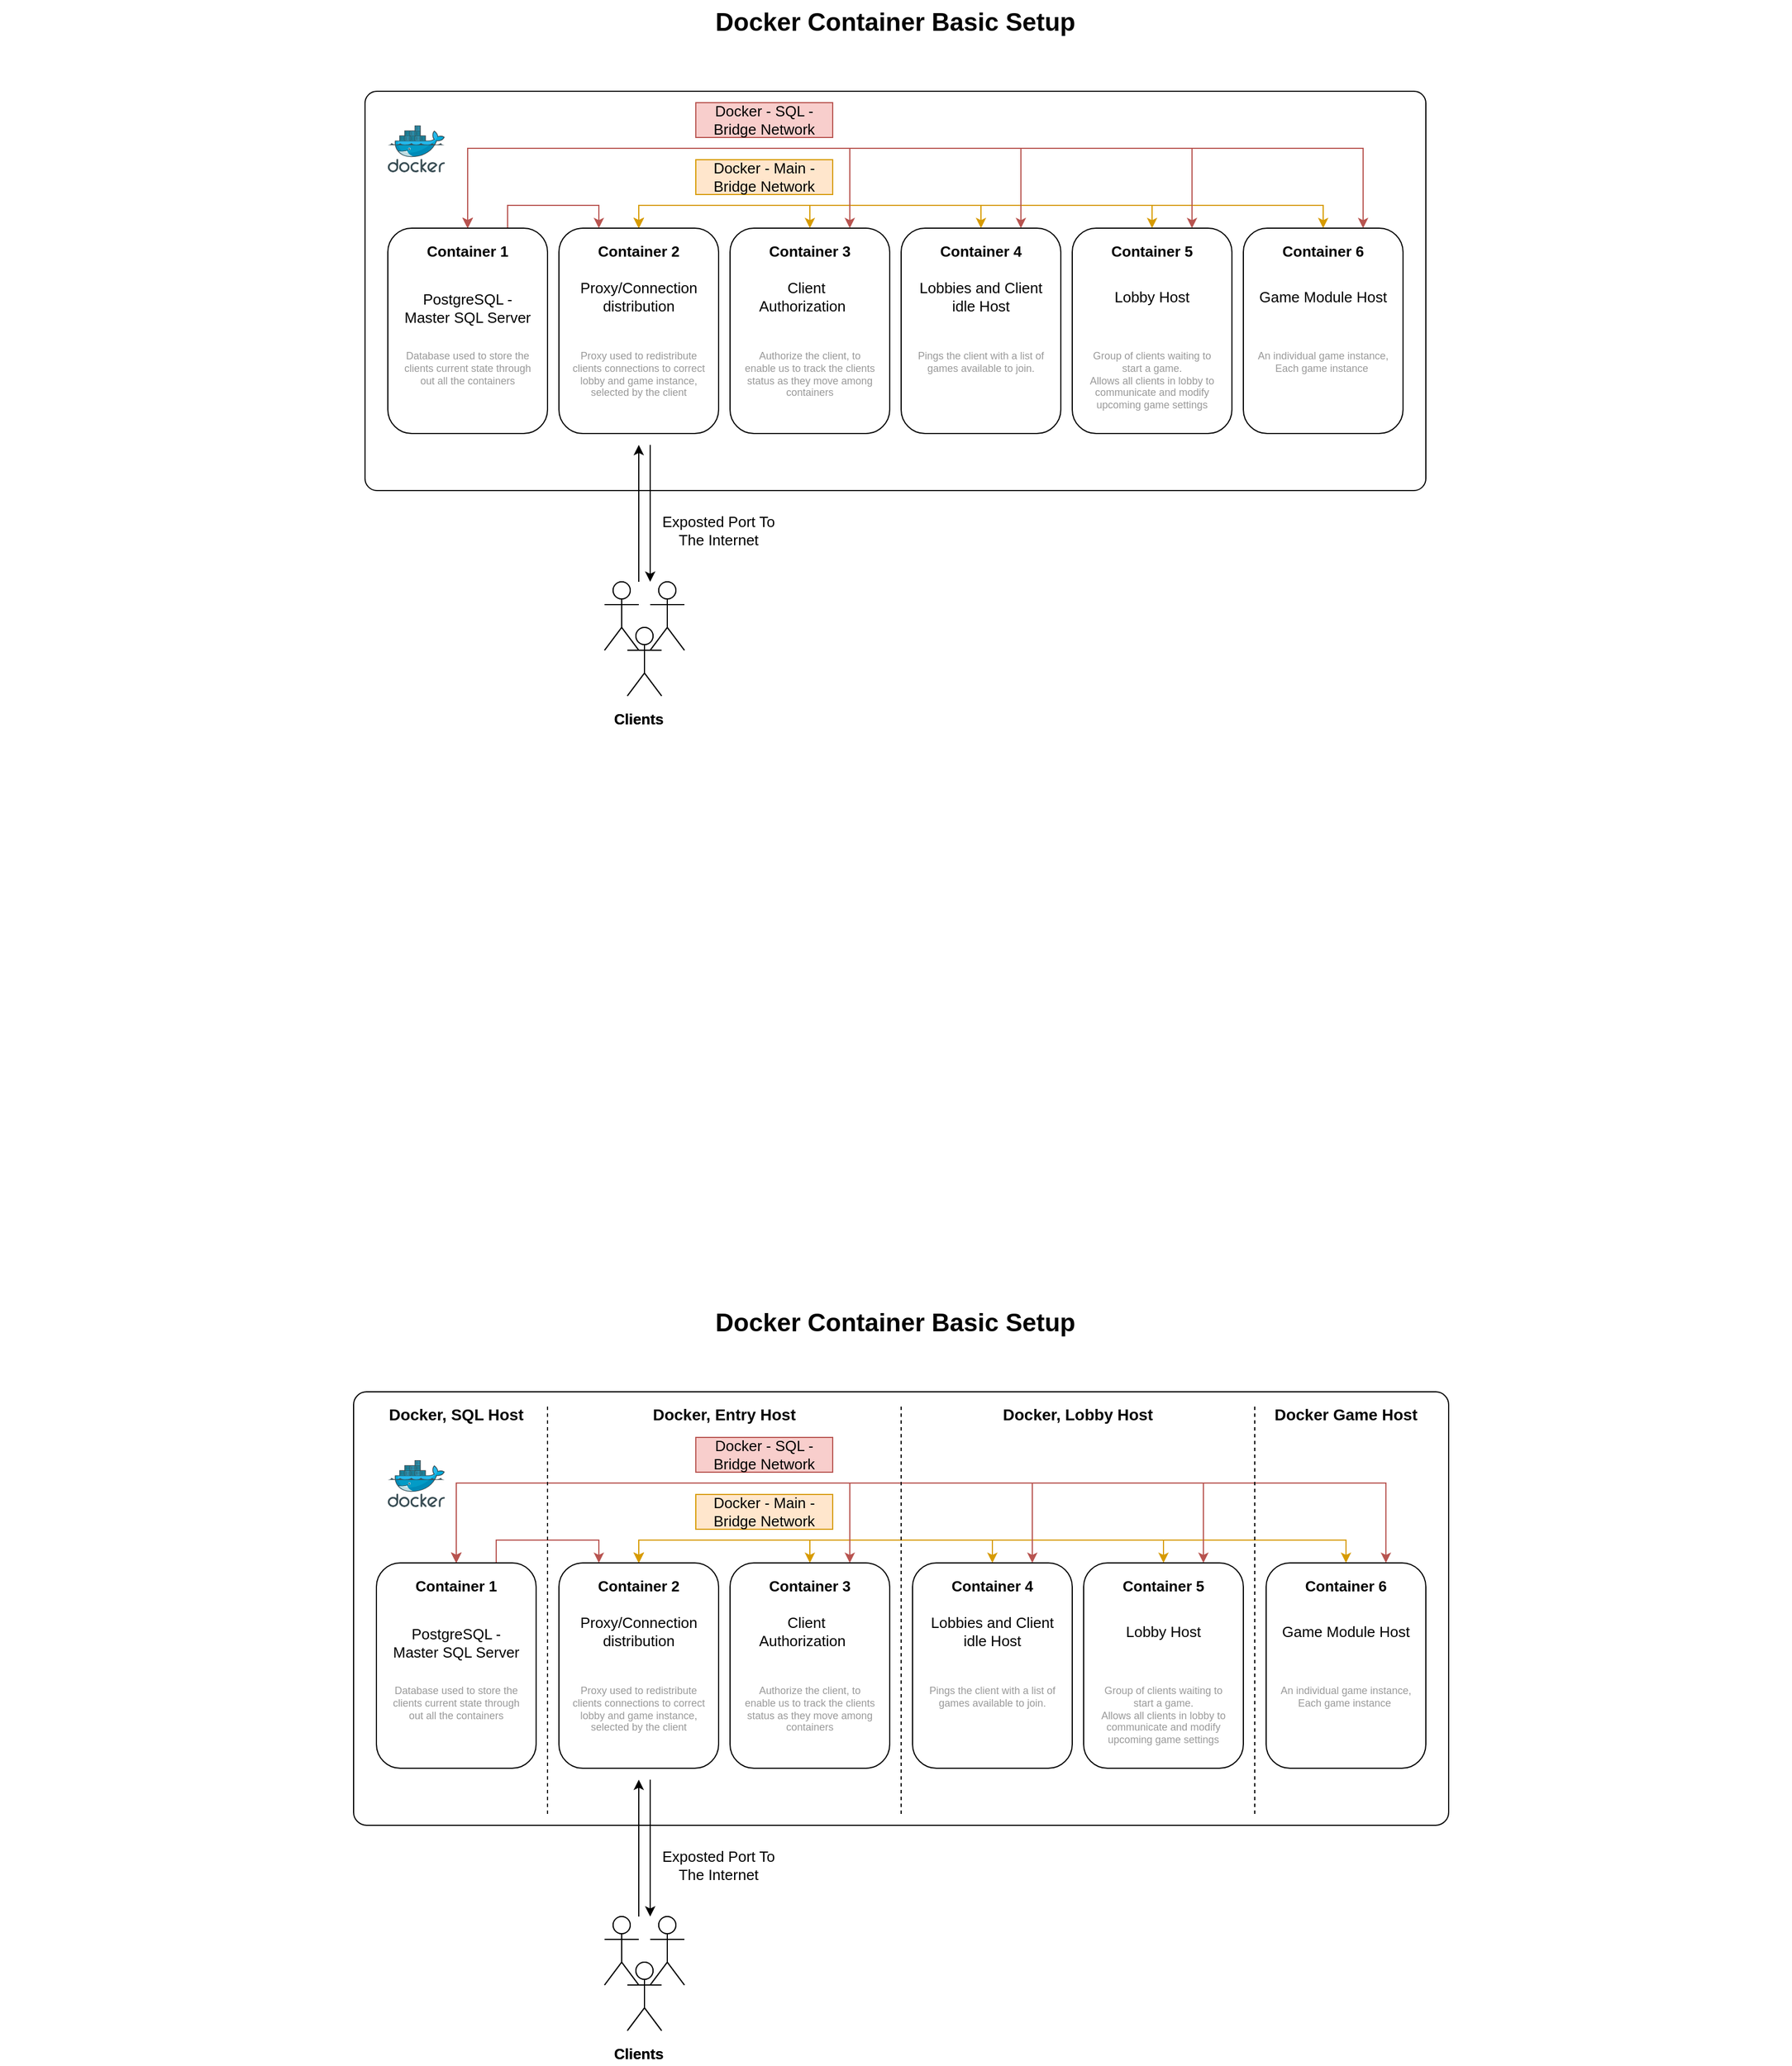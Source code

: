 <mxfile version="12.9.4" type="github">
  <diagram id="G6aAyCiUhe-DF7zZhqXM" name="Page-1">
    <mxGraphModel dx="1673" dy="896" grid="1" gridSize="10" guides="1" tooltips="1" connect="1" arrows="1" fold="1" page="1" pageScale="1" pageWidth="1654" pageHeight="1169" math="0" shadow="0">
      <root>
        <mxCell id="0" />
        <mxCell id="1" parent="0" />
        <mxCell id="WDJNQAaPPTsATFnZAzZO-1" value="" style="aspect=fixed;html=1;points=[];align=center;image;fontSize=12;image=img/lib/mscae/Docker.svg;" parent="1" vertex="1">
          <mxGeometry x="400" y="269.5" width="50" height="41" as="geometry" />
        </mxCell>
        <mxCell id="WDJNQAaPPTsATFnZAzZO-6" value="" style="group" parent="1" vertex="1" connectable="0">
          <mxGeometry x="380" y="340" width="140" height="180" as="geometry" />
        </mxCell>
        <mxCell id="WDJNQAaPPTsATFnZAzZO-3" value="" style="rounded=1;whiteSpace=wrap;html=1;" parent="WDJNQAaPPTsATFnZAzZO-6" vertex="1">
          <mxGeometry width="140" height="180" as="geometry" />
        </mxCell>
        <mxCell id="WDJNQAaPPTsATFnZAzZO-4" value="Container 1" style="text;html=1;strokeColor=none;fillColor=none;align=center;verticalAlign=middle;whiteSpace=wrap;rounded=0;fontStyle=1;fontSize=13;" parent="WDJNQAaPPTsATFnZAzZO-6" vertex="1">
          <mxGeometry x="30" y="10" width="80" height="20" as="geometry" />
        </mxCell>
        <mxCell id="WDJNQAaPPTsATFnZAzZO-5" value="PostgreSQL -&lt;br&gt;Master SQL Server" style="text;html=1;strokeColor=none;fillColor=none;align=center;verticalAlign=middle;whiteSpace=wrap;rounded=0;fontSize=13;" parent="WDJNQAaPPTsATFnZAzZO-6" vertex="1">
          <mxGeometry x="10" y="60" width="120" height="100" as="geometry" />
        </mxCell>
        <mxCell id="WDJNQAaPPTsATFnZAzZO-7" value="" style="group" parent="1" vertex="1" connectable="0">
          <mxGeometry x="680" y="340" width="140" height="180" as="geometry" />
        </mxCell>
        <mxCell id="WDJNQAaPPTsATFnZAzZO-8" value="" style="rounded=1;whiteSpace=wrap;html=1;" parent="WDJNQAaPPTsATFnZAzZO-7" vertex="1">
          <mxGeometry width="140" height="180" as="geometry" />
        </mxCell>
        <mxCell id="WDJNQAaPPTsATFnZAzZO-9" value="Container 3" style="text;html=1;strokeColor=none;fillColor=none;align=center;verticalAlign=middle;whiteSpace=wrap;rounded=0;fontStyle=1;fontSize=13;" parent="WDJNQAaPPTsATFnZAzZO-7" vertex="1">
          <mxGeometry x="30" y="10" width="80" height="20" as="geometry" />
        </mxCell>
        <mxCell id="WDJNQAaPPTsATFnZAzZO-10" value="Client Authorization&amp;nbsp;&amp;nbsp;" style="text;html=1;strokeColor=none;fillColor=none;align=center;verticalAlign=middle;whiteSpace=wrap;rounded=0;fontSize=13;" parent="WDJNQAaPPTsATFnZAzZO-7" vertex="1">
          <mxGeometry x="10" y="60" width="120" height="100" as="geometry" />
        </mxCell>
        <mxCell id="WDJNQAaPPTsATFnZAzZO-11" value="" style="group" parent="1" vertex="1" connectable="0">
          <mxGeometry x="530" y="340" width="140" height="180" as="geometry" />
        </mxCell>
        <mxCell id="WDJNQAaPPTsATFnZAzZO-12" value="" style="rounded=1;whiteSpace=wrap;html=1;" parent="WDJNQAaPPTsATFnZAzZO-11" vertex="1">
          <mxGeometry width="140" height="180" as="geometry" />
        </mxCell>
        <mxCell id="WDJNQAaPPTsATFnZAzZO-13" value="Container 2" style="text;html=1;strokeColor=none;fillColor=none;align=center;verticalAlign=middle;whiteSpace=wrap;rounded=0;fontStyle=1;fontSize=13;" parent="WDJNQAaPPTsATFnZAzZO-11" vertex="1">
          <mxGeometry x="30" y="10" width="80" height="20" as="geometry" />
        </mxCell>
        <mxCell id="WDJNQAaPPTsATFnZAzZO-14" value="Proxy/Connection distribution Server" style="text;html=1;strokeColor=none;fillColor=none;align=center;verticalAlign=middle;whiteSpace=wrap;rounded=0;fontSize=13;" parent="WDJNQAaPPTsATFnZAzZO-11" vertex="1">
          <mxGeometry x="10" y="60" width="120" height="100" as="geometry" />
        </mxCell>
        <mxCell id="WDJNQAaPPTsATFnZAzZO-15" value="" style="group" parent="1" vertex="1" connectable="0">
          <mxGeometry x="840" y="340" width="140" height="180" as="geometry" />
        </mxCell>
        <mxCell id="WDJNQAaPPTsATFnZAzZO-16" value="" style="rounded=1;whiteSpace=wrap;html=1;" parent="WDJNQAaPPTsATFnZAzZO-15" vertex="1">
          <mxGeometry width="140" height="180" as="geometry" />
        </mxCell>
        <mxCell id="WDJNQAaPPTsATFnZAzZO-17" value="Container 4" style="text;html=1;strokeColor=none;fillColor=none;align=center;verticalAlign=middle;whiteSpace=wrap;rounded=0;fontStyle=1;fontSize=13;" parent="WDJNQAaPPTsATFnZAzZO-15" vertex="1">
          <mxGeometry x="30" y="10" width="80" height="20" as="geometry" />
        </mxCell>
        <mxCell id="WDJNQAaPPTsATFnZAzZO-18" value="Lobbies and Client idle host" style="text;html=1;strokeColor=none;fillColor=none;align=center;verticalAlign=middle;whiteSpace=wrap;rounded=0;fontSize=13;" parent="WDJNQAaPPTsATFnZAzZO-15" vertex="1">
          <mxGeometry x="10" y="60" width="120" height="100" as="geometry" />
        </mxCell>
        <mxCell id="WDJNQAaPPTsATFnZAzZO-19" value="" style="group" parent="1" vertex="1" connectable="0">
          <mxGeometry x="990" y="340" width="140" height="180" as="geometry" />
        </mxCell>
        <mxCell id="WDJNQAaPPTsATFnZAzZO-20" value="" style="rounded=1;whiteSpace=wrap;html=1;" parent="WDJNQAaPPTsATFnZAzZO-19" vertex="1">
          <mxGeometry width="140" height="180" as="geometry" />
        </mxCell>
        <mxCell id="WDJNQAaPPTsATFnZAzZO-21" value="Container 5" style="text;html=1;strokeColor=none;fillColor=none;align=center;verticalAlign=middle;whiteSpace=wrap;rounded=0;fontStyle=1;fontSize=13;" parent="WDJNQAaPPTsATFnZAzZO-19" vertex="1">
          <mxGeometry x="30" y="10" width="80" height="20" as="geometry" />
        </mxCell>
        <mxCell id="WDJNQAaPPTsATFnZAzZO-22" value="Lobby Server" style="text;html=1;strokeColor=none;fillColor=none;align=center;verticalAlign=middle;whiteSpace=wrap;rounded=0;fontSize=13;" parent="WDJNQAaPPTsATFnZAzZO-19" vertex="1">
          <mxGeometry x="10" y="60" width="120" height="100" as="geometry" />
        </mxCell>
        <mxCell id="WDJNQAaPPTsATFnZAzZO-23" value="" style="group" parent="1" vertex="1" connectable="0">
          <mxGeometry x="1140" y="340" width="140" height="180" as="geometry" />
        </mxCell>
        <mxCell id="WDJNQAaPPTsATFnZAzZO-24" value="" style="rounded=1;whiteSpace=wrap;html=1;" parent="WDJNQAaPPTsATFnZAzZO-23" vertex="1">
          <mxGeometry width="140" height="180" as="geometry" />
        </mxCell>
        <mxCell id="WDJNQAaPPTsATFnZAzZO-25" value="Container 5" style="text;html=1;strokeColor=none;fillColor=none;align=center;verticalAlign=middle;whiteSpace=wrap;rounded=0;fontStyle=1;fontSize=13;" parent="WDJNQAaPPTsATFnZAzZO-23" vertex="1">
          <mxGeometry x="30" y="10" width="80" height="20" as="geometry" />
        </mxCell>
        <mxCell id="WDJNQAaPPTsATFnZAzZO-26" value="Game Module Server" style="text;html=1;strokeColor=none;fillColor=none;align=center;verticalAlign=middle;whiteSpace=wrap;rounded=0;fontSize=13;" parent="WDJNQAaPPTsATFnZAzZO-23" vertex="1">
          <mxGeometry x="10" y="60" width="120" height="100" as="geometry" />
        </mxCell>
        <mxCell id="WDJNQAaPPTsATFnZAzZO-27" value="" style="shape=umlActor;verticalLabelPosition=bottom;labelBackgroundColor=#ffffff;verticalAlign=top;html=1;outlineConnect=0;fontSize=13;" parent="1" vertex="1">
          <mxGeometry x="570" y="650" width="30" height="60" as="geometry" />
        </mxCell>
        <mxCell id="WDJNQAaPPTsATFnZAzZO-28" value="" style="shape=umlActor;verticalLabelPosition=bottom;labelBackgroundColor=#ffffff;verticalAlign=top;html=1;outlineConnect=0;fontSize=13;" parent="1" vertex="1">
          <mxGeometry x="610" y="650" width="30" height="60" as="geometry" />
        </mxCell>
        <mxCell id="WDJNQAaPPTsATFnZAzZO-29" value="" style="shape=umlActor;verticalLabelPosition=bottom;labelBackgroundColor=#ffffff;verticalAlign=top;html=1;outlineConnect=0;fontSize=13;" parent="1" vertex="1">
          <mxGeometry x="590" y="690" width="30" height="60" as="geometry" />
        </mxCell>
        <mxCell id="WDJNQAaPPTsATFnZAzZO-30" value="&lt;b&gt;Clients&lt;/b&gt;" style="text;html=1;strokeColor=none;fillColor=none;align=center;verticalAlign=middle;whiteSpace=wrap;rounded=0;fontSize=13;" parent="1" vertex="1">
          <mxGeometry x="560" y="760" width="80" height="20" as="geometry" />
        </mxCell>
        <mxCell id="WDJNQAaPPTsATFnZAzZO-33" value="" style="rounded=1;whiteSpace=wrap;html=1;arcSize=3;" parent="1" vertex="1">
          <mxGeometry x="360" y="220" width="930" height="350" as="geometry" />
        </mxCell>
        <mxCell id="WDJNQAaPPTsATFnZAzZO-70" value="" style="group" parent="1" vertex="1" connectable="0">
          <mxGeometry x="600" y="530" width="10" height="120" as="geometry" />
        </mxCell>
        <mxCell id="WDJNQAaPPTsATFnZAzZO-67" value="" style="endArrow=classic;html=1;fontSize=13;endFill=1;" parent="WDJNQAaPPTsATFnZAzZO-70" edge="1">
          <mxGeometry width="50" height="50" relative="1" as="geometry">
            <mxPoint y="120" as="sourcePoint" />
            <mxPoint as="targetPoint" />
          </mxGeometry>
        </mxCell>
        <mxCell id="WDJNQAaPPTsATFnZAzZO-68" value="" style="endArrow=none;html=1;fontSize=13;startArrow=classic;startFill=1;" parent="WDJNQAaPPTsATFnZAzZO-70" edge="1">
          <mxGeometry width="50" height="50" relative="1" as="geometry">
            <mxPoint x="10" y="120" as="sourcePoint" />
            <mxPoint x="10" as="targetPoint" />
          </mxGeometry>
        </mxCell>
        <mxCell id="WDJNQAaPPTsATFnZAzZO-73" style="edgeStyle=orthogonalEdgeStyle;rounded=0;orthogonalLoop=1;jettySize=auto;html=1;exitX=0.5;exitY=0;exitDx=0;exitDy=0;entryX=0.5;entryY=0;entryDx=0;entryDy=0;startArrow=classic;startFill=1;endArrow=classic;endFill=1;fontSize=13;fillColor=#ffe6cc;strokeColor=#d79b00;" parent="1" source="WDJNQAaPPTsATFnZAzZO-44" target="WDJNQAaPPTsATFnZAzZO-40" edge="1">
          <mxGeometry relative="1" as="geometry" />
        </mxCell>
        <mxCell id="WDJNQAaPPTsATFnZAzZO-75" style="edgeStyle=orthogonalEdgeStyle;rounded=0;orthogonalLoop=1;jettySize=auto;html=1;exitX=0.5;exitY=0;exitDx=0;exitDy=0;entryX=0.5;entryY=0;entryDx=0;entryDy=0;startArrow=classic;startFill=1;endArrow=classic;endFill=1;fontSize=13;fillColor=#ffe6cc;strokeColor=#d79b00;" parent="1" source="WDJNQAaPPTsATFnZAzZO-48" target="WDJNQAaPPTsATFnZAzZO-44" edge="1">
          <mxGeometry relative="1" as="geometry" />
        </mxCell>
        <mxCell id="WDJNQAaPPTsATFnZAzZO-77" style="edgeStyle=orthogonalEdgeStyle;rounded=0;orthogonalLoop=1;jettySize=auto;html=1;exitX=0.5;exitY=0;exitDx=0;exitDy=0;startArrow=classic;startFill=1;endArrow=classic;endFill=1;fontSize=13;entryX=0.5;entryY=0;entryDx=0;entryDy=0;fillColor=#ffe6cc;strokeColor=#d79b00;" parent="1" source="WDJNQAaPPTsATFnZAzZO-52" target="WDJNQAaPPTsATFnZAzZO-44" edge="1">
          <mxGeometry relative="1" as="geometry">
            <mxPoint x="950" y="140" as="targetPoint" />
          </mxGeometry>
        </mxCell>
        <mxCell id="WDJNQAaPPTsATFnZAzZO-78" style="edgeStyle=orthogonalEdgeStyle;rounded=0;orthogonalLoop=1;jettySize=auto;html=1;exitX=0.5;exitY=0;exitDx=0;exitDy=0;startArrow=classic;startFill=1;endArrow=classic;endFill=1;fontSize=13;entryX=0.5;entryY=0;entryDx=0;entryDy=0;fillColor=#ffe6cc;strokeColor=#d79b00;" parent="1" source="WDJNQAaPPTsATFnZAzZO-56" target="WDJNQAaPPTsATFnZAzZO-44" edge="1">
          <mxGeometry relative="1" as="geometry">
            <mxPoint x="870" y="88.621" as="targetPoint" />
          </mxGeometry>
        </mxCell>
        <mxCell id="WDJNQAaPPTsATFnZAzZO-79" value="Docker - Main -&lt;br&gt;Bridge Network" style="text;html=1;strokeColor=#d79b00;fillColor=#ffe6cc;align=center;verticalAlign=middle;whiteSpace=wrap;rounded=0;fontSize=13;" parent="1" vertex="1">
          <mxGeometry x="650" y="280" width="120" height="30.5" as="geometry" />
        </mxCell>
        <mxCell id="WDJNQAaPPTsATFnZAzZO-80" value="Exposted Port To The Internet" style="text;html=1;strokeColor=none;fillColor=none;align=center;verticalAlign=middle;whiteSpace=wrap;rounded=0;fontSize=13;" parent="1" vertex="1">
          <mxGeometry x="610" y="590" width="120" height="30" as="geometry" />
        </mxCell>
        <mxCell id="WDJNQAaPPTsATFnZAzZO-87" style="edgeStyle=orthogonalEdgeStyle;rounded=0;orthogonalLoop=1;jettySize=auto;html=1;exitX=0.75;exitY=0;exitDx=0;exitDy=0;entryX=0.25;entryY=0;entryDx=0;entryDy=0;startArrow=none;startFill=0;endArrow=classic;endFill=1;fontSize=13;fillColor=#f8cecc;strokeColor=#b85450;" parent="1" source="WDJNQAaPPTsATFnZAzZO-36" target="WDJNQAaPPTsATFnZAzZO-44" edge="1">
          <mxGeometry relative="1" as="geometry" />
        </mxCell>
        <mxCell id="WDJNQAaPPTsATFnZAzZO-88" style="edgeStyle=orthogonalEdgeStyle;rounded=0;orthogonalLoop=1;jettySize=auto;html=1;exitX=0.5;exitY=0;exitDx=0;exitDy=0;entryX=0.75;entryY=0;entryDx=0;entryDy=0;startArrow=classic;startFill=1;endArrow=classic;endFill=1;fontSize=13;fillColor=#f8cecc;strokeColor=#b85450;" parent="1" source="WDJNQAaPPTsATFnZAzZO-36" target="WDJNQAaPPTsATFnZAzZO-56" edge="1">
          <mxGeometry relative="1" as="geometry">
            <Array as="points">
              <mxPoint x="450" y="270" />
              <mxPoint x="1235" y="270" />
            </Array>
          </mxGeometry>
        </mxCell>
        <mxCell id="WDJNQAaPPTsATFnZAzZO-90" style="edgeStyle=orthogonalEdgeStyle;rounded=0;orthogonalLoop=1;jettySize=auto;html=1;exitX=0.75;exitY=0;exitDx=0;exitDy=0;startArrow=classic;startFill=1;endArrow=classic;endFill=1;fontSize=13;entryX=0.5;entryY=0;entryDx=0;entryDy=0;fillColor=#f8cecc;strokeColor=#b85450;" parent="1" source="WDJNQAaPPTsATFnZAzZO-52" target="WDJNQAaPPTsATFnZAzZO-36" edge="1">
          <mxGeometry relative="1" as="geometry">
            <mxPoint x="850" y="70" as="targetPoint" />
            <Array as="points">
              <mxPoint x="1085" y="270" />
              <mxPoint x="450" y="270" />
            </Array>
          </mxGeometry>
        </mxCell>
        <mxCell id="WDJNQAaPPTsATFnZAzZO-91" style="edgeStyle=orthogonalEdgeStyle;rounded=0;orthogonalLoop=1;jettySize=auto;html=1;exitX=0.75;exitY=0;exitDx=0;exitDy=0;entryX=0.5;entryY=0;entryDx=0;entryDy=0;startArrow=classic;startFill=1;endArrow=classic;endFill=1;fontSize=13;fillColor=#f8cecc;strokeColor=#b85450;" parent="1" source="WDJNQAaPPTsATFnZAzZO-48" target="WDJNQAaPPTsATFnZAzZO-36" edge="1">
          <mxGeometry relative="1" as="geometry">
            <Array as="points">
              <mxPoint x="935" y="270" />
              <mxPoint x="450" y="270" />
            </Array>
          </mxGeometry>
        </mxCell>
        <mxCell id="WDJNQAaPPTsATFnZAzZO-92" style="edgeStyle=orthogonalEdgeStyle;rounded=0;orthogonalLoop=1;jettySize=auto;html=1;exitX=0.75;exitY=0;exitDx=0;exitDy=0;entryX=0.5;entryY=0;entryDx=0;entryDy=0;startArrow=classic;startFill=1;endArrow=classic;endFill=1;fontSize=13;fillColor=#f8cecc;strokeColor=#b85450;" parent="1" source="WDJNQAaPPTsATFnZAzZO-40" target="WDJNQAaPPTsATFnZAzZO-36" edge="1">
          <mxGeometry relative="1" as="geometry">
            <Array as="points">
              <mxPoint x="785" y="270" />
              <mxPoint x="450" y="270" />
            </Array>
          </mxGeometry>
        </mxCell>
        <mxCell id="WDJNQAaPPTsATFnZAzZO-94" value="Docker - SQL -&lt;br&gt;Bridge Network" style="text;html=1;strokeColor=#b85450;fillColor=#f8cecc;align=center;verticalAlign=middle;whiteSpace=wrap;rounded=0;fontSize=13;" parent="1" vertex="1">
          <mxGeometry x="650" y="230" width="120" height="30.5" as="geometry" />
        </mxCell>
        <mxCell id="urJCP8OpHEJr19VCwwud-18" value="Docker Container Basic Setup" style="text;html=1;strokeColor=none;fillColor=none;align=center;verticalAlign=middle;whiteSpace=wrap;rounded=0;fontSize=22;fontColor=#050505;fontStyle=1" vertex="1" parent="1">
          <mxGeometry x="40" y="140" width="1570" height="40" as="geometry" />
        </mxCell>
        <mxCell id="urJCP8OpHEJr19VCwwud-19" value="" style="aspect=fixed;html=1;points=[];align=center;image;fontSize=12;image=img/lib/mscae/Docker.svg;" vertex="1" parent="1">
          <mxGeometry x="400" y="1439.5" width="50" height="41" as="geometry" />
        </mxCell>
        <mxCell id="urJCP8OpHEJr19VCwwud-20" value="" style="group" vertex="1" connectable="0" parent="1">
          <mxGeometry x="380" y="1510" width="140" height="180" as="geometry" />
        </mxCell>
        <mxCell id="urJCP8OpHEJr19VCwwud-21" value="" style="rounded=1;whiteSpace=wrap;html=1;" vertex="1" parent="urJCP8OpHEJr19VCwwud-20">
          <mxGeometry width="140" height="180" as="geometry" />
        </mxCell>
        <mxCell id="urJCP8OpHEJr19VCwwud-22" value="Container 1" style="text;html=1;strokeColor=none;fillColor=none;align=center;verticalAlign=middle;whiteSpace=wrap;rounded=0;fontStyle=1;fontSize=13;" vertex="1" parent="urJCP8OpHEJr19VCwwud-20">
          <mxGeometry x="30" y="10" width="80" height="20" as="geometry" />
        </mxCell>
        <mxCell id="urJCP8OpHEJr19VCwwud-23" value="PostgreSQL -&lt;br&gt;Master SQL Server" style="text;html=1;strokeColor=none;fillColor=none;align=center;verticalAlign=middle;whiteSpace=wrap;rounded=0;fontSize=13;" vertex="1" parent="urJCP8OpHEJr19VCwwud-20">
          <mxGeometry x="10" y="60" width="120" height="100" as="geometry" />
        </mxCell>
        <mxCell id="urJCP8OpHEJr19VCwwud-24" value="" style="group" vertex="1" connectable="0" parent="1">
          <mxGeometry x="680" y="1510" width="140" height="180" as="geometry" />
        </mxCell>
        <mxCell id="urJCP8OpHEJr19VCwwud-25" value="" style="rounded=1;whiteSpace=wrap;html=1;" vertex="1" parent="urJCP8OpHEJr19VCwwud-24">
          <mxGeometry width="140" height="180" as="geometry" />
        </mxCell>
        <mxCell id="urJCP8OpHEJr19VCwwud-26" value="Container 3" style="text;html=1;strokeColor=none;fillColor=none;align=center;verticalAlign=middle;whiteSpace=wrap;rounded=0;fontStyle=1;fontSize=13;" vertex="1" parent="urJCP8OpHEJr19VCwwud-24">
          <mxGeometry x="30" y="10" width="80" height="20" as="geometry" />
        </mxCell>
        <mxCell id="urJCP8OpHEJr19VCwwud-27" value="Client Authorization&amp;nbsp;&amp;nbsp;" style="text;html=1;strokeColor=none;fillColor=none;align=center;verticalAlign=middle;whiteSpace=wrap;rounded=0;fontSize=13;" vertex="1" parent="urJCP8OpHEJr19VCwwud-24">
          <mxGeometry x="10" y="60" width="120" height="100" as="geometry" />
        </mxCell>
        <mxCell id="urJCP8OpHEJr19VCwwud-28" value="" style="group" vertex="1" connectable="0" parent="1">
          <mxGeometry x="530" y="1510" width="140" height="180" as="geometry" />
        </mxCell>
        <mxCell id="urJCP8OpHEJr19VCwwud-29" value="" style="rounded=1;whiteSpace=wrap;html=1;" vertex="1" parent="urJCP8OpHEJr19VCwwud-28">
          <mxGeometry width="140" height="180" as="geometry" />
        </mxCell>
        <mxCell id="urJCP8OpHEJr19VCwwud-30" value="Container 2" style="text;html=1;strokeColor=none;fillColor=none;align=center;verticalAlign=middle;whiteSpace=wrap;rounded=0;fontStyle=1;fontSize=13;" vertex="1" parent="urJCP8OpHEJr19VCwwud-28">
          <mxGeometry x="30" y="10" width="80" height="20" as="geometry" />
        </mxCell>
        <mxCell id="urJCP8OpHEJr19VCwwud-31" value="Proxy/Connection distribution Server" style="text;html=1;strokeColor=none;fillColor=none;align=center;verticalAlign=middle;whiteSpace=wrap;rounded=0;fontSize=13;" vertex="1" parent="urJCP8OpHEJr19VCwwud-28">
          <mxGeometry x="10" y="60" width="120" height="100" as="geometry" />
        </mxCell>
        <mxCell id="urJCP8OpHEJr19VCwwud-32" value="" style="group" vertex="1" connectable="0" parent="1">
          <mxGeometry x="840" y="1510" width="140" height="180" as="geometry" />
        </mxCell>
        <mxCell id="urJCP8OpHEJr19VCwwud-33" value="" style="rounded=1;whiteSpace=wrap;html=1;" vertex="1" parent="urJCP8OpHEJr19VCwwud-32">
          <mxGeometry width="140" height="180" as="geometry" />
        </mxCell>
        <mxCell id="urJCP8OpHEJr19VCwwud-34" value="Container 4" style="text;html=1;strokeColor=none;fillColor=none;align=center;verticalAlign=middle;whiteSpace=wrap;rounded=0;fontStyle=1;fontSize=13;" vertex="1" parent="urJCP8OpHEJr19VCwwud-32">
          <mxGeometry x="30" y="10" width="80" height="20" as="geometry" />
        </mxCell>
        <mxCell id="urJCP8OpHEJr19VCwwud-35" value="Lobbies and Client idle host" style="text;html=1;strokeColor=none;fillColor=none;align=center;verticalAlign=middle;whiteSpace=wrap;rounded=0;fontSize=13;" vertex="1" parent="urJCP8OpHEJr19VCwwud-32">
          <mxGeometry x="10" y="60" width="120" height="100" as="geometry" />
        </mxCell>
        <mxCell id="urJCP8OpHEJr19VCwwud-36" value="" style="group" vertex="1" connectable="0" parent="1">
          <mxGeometry x="990" y="1510" width="140" height="180" as="geometry" />
        </mxCell>
        <mxCell id="urJCP8OpHEJr19VCwwud-37" value="" style="rounded=1;whiteSpace=wrap;html=1;" vertex="1" parent="urJCP8OpHEJr19VCwwud-36">
          <mxGeometry width="140" height="180" as="geometry" />
        </mxCell>
        <mxCell id="urJCP8OpHEJr19VCwwud-38" value="Container 5" style="text;html=1;strokeColor=none;fillColor=none;align=center;verticalAlign=middle;whiteSpace=wrap;rounded=0;fontStyle=1;fontSize=13;" vertex="1" parent="urJCP8OpHEJr19VCwwud-36">
          <mxGeometry x="30" y="10" width="80" height="20" as="geometry" />
        </mxCell>
        <mxCell id="urJCP8OpHEJr19VCwwud-39" value="Lobby Server" style="text;html=1;strokeColor=none;fillColor=none;align=center;verticalAlign=middle;whiteSpace=wrap;rounded=0;fontSize=13;" vertex="1" parent="urJCP8OpHEJr19VCwwud-36">
          <mxGeometry x="10" y="60" width="120" height="100" as="geometry" />
        </mxCell>
        <mxCell id="urJCP8OpHEJr19VCwwud-40" value="" style="group" vertex="1" connectable="0" parent="1">
          <mxGeometry x="1140" y="1510" width="140" height="180" as="geometry" />
        </mxCell>
        <mxCell id="urJCP8OpHEJr19VCwwud-41" value="" style="rounded=1;whiteSpace=wrap;html=1;" vertex="1" parent="urJCP8OpHEJr19VCwwud-40">
          <mxGeometry width="140" height="180" as="geometry" />
        </mxCell>
        <mxCell id="urJCP8OpHEJr19VCwwud-42" value="Container 5" style="text;html=1;strokeColor=none;fillColor=none;align=center;verticalAlign=middle;whiteSpace=wrap;rounded=0;fontStyle=1;fontSize=13;" vertex="1" parent="urJCP8OpHEJr19VCwwud-40">
          <mxGeometry x="30" y="10" width="80" height="20" as="geometry" />
        </mxCell>
        <mxCell id="urJCP8OpHEJr19VCwwud-43" value="Game Module Server" style="text;html=1;strokeColor=none;fillColor=none;align=center;verticalAlign=middle;whiteSpace=wrap;rounded=0;fontSize=13;" vertex="1" parent="urJCP8OpHEJr19VCwwud-40">
          <mxGeometry x="10" y="60" width="120" height="100" as="geometry" />
        </mxCell>
        <mxCell id="urJCP8OpHEJr19VCwwud-44" value="" style="shape=umlActor;verticalLabelPosition=bottom;labelBackgroundColor=#ffffff;verticalAlign=top;html=1;outlineConnect=0;fontSize=13;" vertex="1" parent="1">
          <mxGeometry x="570" y="1820" width="30" height="60" as="geometry" />
        </mxCell>
        <mxCell id="urJCP8OpHEJr19VCwwud-45" value="" style="shape=umlActor;verticalLabelPosition=bottom;labelBackgroundColor=#ffffff;verticalAlign=top;html=1;outlineConnect=0;fontSize=13;" vertex="1" parent="1">
          <mxGeometry x="610" y="1820" width="30" height="60" as="geometry" />
        </mxCell>
        <mxCell id="urJCP8OpHEJr19VCwwud-46" value="" style="shape=umlActor;verticalLabelPosition=bottom;labelBackgroundColor=#ffffff;verticalAlign=top;html=1;outlineConnect=0;fontSize=13;" vertex="1" parent="1">
          <mxGeometry x="590" y="1860" width="30" height="60" as="geometry" />
        </mxCell>
        <mxCell id="urJCP8OpHEJr19VCwwud-47" value="&lt;b&gt;Clients&lt;/b&gt;" style="text;html=1;strokeColor=none;fillColor=none;align=center;verticalAlign=middle;whiteSpace=wrap;rounded=0;fontSize=13;" vertex="1" parent="1">
          <mxGeometry x="560" y="1930" width="80" height="20" as="geometry" />
        </mxCell>
        <mxCell id="urJCP8OpHEJr19VCwwud-48" value="" style="rounded=1;whiteSpace=wrap;html=1;arcSize=3;" vertex="1" parent="1">
          <mxGeometry x="350" y="1360" width="960" height="380" as="geometry" />
        </mxCell>
        <mxCell id="urJCP8OpHEJr19VCwwud-49" value="" style="group" vertex="1" connectable="0" parent="1">
          <mxGeometry x="600" y="1700" width="10" height="120" as="geometry" />
        </mxCell>
        <mxCell id="urJCP8OpHEJr19VCwwud-50" value="" style="endArrow=classic;html=1;fontSize=13;endFill=1;" edge="1" parent="urJCP8OpHEJr19VCwwud-49">
          <mxGeometry width="50" height="50" relative="1" as="geometry">
            <mxPoint y="120" as="sourcePoint" />
            <mxPoint as="targetPoint" />
          </mxGeometry>
        </mxCell>
        <mxCell id="urJCP8OpHEJr19VCwwud-51" value="" style="endArrow=none;html=1;fontSize=13;startArrow=classic;startFill=1;" edge="1" parent="urJCP8OpHEJr19VCwwud-49">
          <mxGeometry width="50" height="50" relative="1" as="geometry">
            <mxPoint x="10" y="120" as="sourcePoint" />
            <mxPoint x="10" as="targetPoint" />
          </mxGeometry>
        </mxCell>
        <mxCell id="urJCP8OpHEJr19VCwwud-52" style="edgeStyle=orthogonalEdgeStyle;rounded=0;orthogonalLoop=1;jettySize=auto;html=1;exitX=0.5;exitY=0;exitDx=0;exitDy=0;entryX=0.5;entryY=0;entryDx=0;entryDy=0;startArrow=classic;startFill=1;endArrow=classic;endFill=1;fontSize=13;fillColor=#ffe6cc;strokeColor=#d79b00;" edge="1" parent="1" source="urJCP8OpHEJr19VCwwud-77" target="urJCP8OpHEJr19VCwwud-72">
          <mxGeometry relative="1" as="geometry" />
        </mxCell>
        <mxCell id="urJCP8OpHEJr19VCwwud-53" style="edgeStyle=orthogonalEdgeStyle;rounded=0;orthogonalLoop=1;jettySize=auto;html=1;exitX=0.5;exitY=0;exitDx=0;exitDy=0;entryX=0.5;entryY=0;entryDx=0;entryDy=0;startArrow=classic;startFill=1;endArrow=classic;endFill=1;fontSize=13;fillColor=#ffe6cc;strokeColor=#d79b00;" edge="1" parent="1" source="urJCP8OpHEJr19VCwwud-82" target="urJCP8OpHEJr19VCwwud-77">
          <mxGeometry relative="1" as="geometry" />
        </mxCell>
        <mxCell id="urJCP8OpHEJr19VCwwud-54" style="edgeStyle=orthogonalEdgeStyle;rounded=0;orthogonalLoop=1;jettySize=auto;html=1;exitX=0.5;exitY=0;exitDx=0;exitDy=0;startArrow=classic;startFill=1;endArrow=classic;endFill=1;fontSize=13;entryX=0.5;entryY=0;entryDx=0;entryDy=0;fillColor=#ffe6cc;strokeColor=#d79b00;" edge="1" parent="1" source="urJCP8OpHEJr19VCwwud-87" target="urJCP8OpHEJr19VCwwud-77">
          <mxGeometry relative="1" as="geometry">
            <mxPoint x="950" y="1310" as="targetPoint" />
          </mxGeometry>
        </mxCell>
        <mxCell id="urJCP8OpHEJr19VCwwud-55" style="edgeStyle=orthogonalEdgeStyle;rounded=0;orthogonalLoop=1;jettySize=auto;html=1;exitX=0.5;exitY=0;exitDx=0;exitDy=0;startArrow=classic;startFill=1;endArrow=classic;endFill=1;fontSize=13;entryX=0.5;entryY=0;entryDx=0;entryDy=0;fillColor=#ffe6cc;strokeColor=#d79b00;" edge="1" parent="1" source="urJCP8OpHEJr19VCwwud-92" target="urJCP8OpHEJr19VCwwud-77">
          <mxGeometry relative="1" as="geometry">
            <mxPoint x="870" y="1258.621" as="targetPoint" />
          </mxGeometry>
        </mxCell>
        <mxCell id="urJCP8OpHEJr19VCwwud-56" value="Docker - Main -&lt;br&gt;Bridge Network" style="text;html=1;strokeColor=#d79b00;fillColor=#ffe6cc;align=center;verticalAlign=middle;whiteSpace=wrap;rounded=0;fontSize=13;" vertex="1" parent="1">
          <mxGeometry x="650" y="1450" width="120" height="30.5" as="geometry" />
        </mxCell>
        <mxCell id="urJCP8OpHEJr19VCwwud-57" value="Exposted Port To The Internet" style="text;html=1;strokeColor=none;fillColor=none;align=center;verticalAlign=middle;whiteSpace=wrap;rounded=0;fontSize=13;" vertex="1" parent="1">
          <mxGeometry x="610" y="1760" width="120" height="30" as="geometry" />
        </mxCell>
        <mxCell id="urJCP8OpHEJr19VCwwud-58" style="edgeStyle=orthogonalEdgeStyle;rounded=0;orthogonalLoop=1;jettySize=auto;html=1;exitX=0.75;exitY=0;exitDx=0;exitDy=0;entryX=0.25;entryY=0;entryDx=0;entryDy=0;startArrow=none;startFill=0;endArrow=classic;endFill=1;fontSize=13;fillColor=#f8cecc;strokeColor=#b85450;" edge="1" parent="1" source="urJCP8OpHEJr19VCwwud-67" target="urJCP8OpHEJr19VCwwud-77">
          <mxGeometry relative="1" as="geometry" />
        </mxCell>
        <mxCell id="urJCP8OpHEJr19VCwwud-59" style="edgeStyle=orthogonalEdgeStyle;rounded=0;orthogonalLoop=1;jettySize=auto;html=1;exitX=0.5;exitY=0;exitDx=0;exitDy=0;startArrow=classic;startFill=1;endArrow=classic;endFill=1;fontSize=13;fillColor=#f8cecc;strokeColor=#b85450;entryX=0.75;entryY=0;entryDx=0;entryDy=0;" edge="1" parent="1" source="urJCP8OpHEJr19VCwwud-67" target="urJCP8OpHEJr19VCwwud-92">
          <mxGeometry relative="1" as="geometry">
            <Array as="points">
              <mxPoint x="440" y="1440" />
              <mxPoint x="1255" y="1440" />
            </Array>
          </mxGeometry>
        </mxCell>
        <mxCell id="urJCP8OpHEJr19VCwwud-60" style="edgeStyle=orthogonalEdgeStyle;rounded=0;orthogonalLoop=1;jettySize=auto;html=1;exitX=0.75;exitY=0;exitDx=0;exitDy=0;startArrow=classic;startFill=1;endArrow=classic;endFill=1;fontSize=13;entryX=0.5;entryY=0;entryDx=0;entryDy=0;fillColor=#f8cecc;strokeColor=#b85450;" edge="1" parent="1" source="urJCP8OpHEJr19VCwwud-87" target="urJCP8OpHEJr19VCwwud-67">
          <mxGeometry relative="1" as="geometry">
            <mxPoint x="850" y="1240" as="targetPoint" />
            <Array as="points">
              <mxPoint x="1095" y="1440" />
              <mxPoint x="440" y="1440" />
            </Array>
          </mxGeometry>
        </mxCell>
        <mxCell id="urJCP8OpHEJr19VCwwud-61" style="edgeStyle=orthogonalEdgeStyle;rounded=0;orthogonalLoop=1;jettySize=auto;html=1;exitX=0.75;exitY=0;exitDx=0;exitDy=0;entryX=0.5;entryY=0;entryDx=0;entryDy=0;startArrow=classic;startFill=1;endArrow=classic;endFill=1;fontSize=13;fillColor=#f8cecc;strokeColor=#b85450;" edge="1" parent="1" source="urJCP8OpHEJr19VCwwud-82" target="urJCP8OpHEJr19VCwwud-67">
          <mxGeometry relative="1" as="geometry">
            <Array as="points">
              <mxPoint x="945" y="1440" />
              <mxPoint x="440" y="1440" />
            </Array>
          </mxGeometry>
        </mxCell>
        <mxCell id="urJCP8OpHEJr19VCwwud-62" style="edgeStyle=orthogonalEdgeStyle;rounded=0;orthogonalLoop=1;jettySize=auto;html=1;exitX=0.75;exitY=0;exitDx=0;exitDy=0;entryX=0.5;entryY=0;entryDx=0;entryDy=0;startArrow=classic;startFill=1;endArrow=classic;endFill=1;fontSize=13;fillColor=#f8cecc;strokeColor=#b85450;" edge="1" parent="1" source="urJCP8OpHEJr19VCwwud-72" target="urJCP8OpHEJr19VCwwud-67">
          <mxGeometry relative="1" as="geometry">
            <Array as="points">
              <mxPoint x="785" y="1440" />
              <mxPoint x="440" y="1440" />
            </Array>
          </mxGeometry>
        </mxCell>
        <mxCell id="urJCP8OpHEJr19VCwwud-63" value="Docker - SQL -&lt;br&gt;Bridge Network" style="text;html=1;strokeColor=#b85450;fillColor=#f8cecc;align=center;verticalAlign=middle;whiteSpace=wrap;rounded=0;fontSize=13;" vertex="1" parent="1">
          <mxGeometry x="650" y="1400" width="120" height="30.5" as="geometry" />
        </mxCell>
        <mxCell id="urJCP8OpHEJr19VCwwud-64" value="Docker Container Basic Setup" style="text;html=1;strokeColor=none;fillColor=none;align=center;verticalAlign=middle;whiteSpace=wrap;rounded=0;fontSize=22;fontColor=#050505;fontStyle=1" vertex="1" parent="1">
          <mxGeometry x="40" y="1280" width="1570" height="40" as="geometry" />
        </mxCell>
        <mxCell id="urJCP8OpHEJr19VCwwud-65" value="" style="aspect=fixed;html=1;points=[];align=center;image;fontSize=12;image=img/lib/mscae/Docker.svg;" vertex="1" parent="1">
          <mxGeometry x="380" y="1420" width="50" height="41" as="geometry" />
        </mxCell>
        <mxCell id="urJCP8OpHEJr19VCwwud-66" value="" style="group" vertex="1" connectable="0" parent="1">
          <mxGeometry x="370" y="1510" width="180" height="180" as="geometry" />
        </mxCell>
        <mxCell id="urJCP8OpHEJr19VCwwud-67" value="" style="rounded=1;whiteSpace=wrap;html=1;" vertex="1" parent="urJCP8OpHEJr19VCwwud-66">
          <mxGeometry width="140" height="180" as="geometry" />
        </mxCell>
        <mxCell id="urJCP8OpHEJr19VCwwud-68" value="Container 1" style="text;html=1;strokeColor=none;fillColor=none;align=center;verticalAlign=middle;whiteSpace=wrap;rounded=0;fontStyle=1;fontSize=13;" vertex="1" parent="urJCP8OpHEJr19VCwwud-66">
          <mxGeometry x="30" y="10" width="80" height="20" as="geometry" />
        </mxCell>
        <mxCell id="urJCP8OpHEJr19VCwwud-69" value="PostgreSQL -&lt;br&gt;Master SQL Server" style="text;html=1;strokeColor=none;fillColor=none;align=center;verticalAlign=middle;whiteSpace=wrap;rounded=0;fontSize=13;" vertex="1" parent="urJCP8OpHEJr19VCwwud-66">
          <mxGeometry x="10" y="50" width="120" height="40" as="geometry" />
        </mxCell>
        <mxCell id="urJCP8OpHEJr19VCwwud-70" value="Database used to store the clients current state through out all the&amp;nbsp;containers" style="text;html=1;fontSize=9;align=center;fontColor=#999999;whiteSpace=wrap;" vertex="1" parent="urJCP8OpHEJr19VCwwud-66">
          <mxGeometry x="10" y="100" width="120" height="50" as="geometry" />
        </mxCell>
        <mxCell id="urJCP8OpHEJr19VCwwud-71" value="" style="group" vertex="1" connectable="0" parent="1">
          <mxGeometry x="680" y="1510" width="140" height="180" as="geometry" />
        </mxCell>
        <mxCell id="urJCP8OpHEJr19VCwwud-72" value="" style="rounded=1;whiteSpace=wrap;html=1;" vertex="1" parent="urJCP8OpHEJr19VCwwud-71">
          <mxGeometry width="140" height="180" as="geometry" />
        </mxCell>
        <mxCell id="urJCP8OpHEJr19VCwwud-73" value="Container 3" style="text;html=1;strokeColor=none;fillColor=none;align=center;verticalAlign=middle;whiteSpace=wrap;rounded=0;fontStyle=1;fontSize=13;" vertex="1" parent="urJCP8OpHEJr19VCwwud-71">
          <mxGeometry x="30" y="10" width="80" height="20" as="geometry" />
        </mxCell>
        <mxCell id="urJCP8OpHEJr19VCwwud-74" value="Client Authorization&amp;nbsp;&amp;nbsp;" style="text;html=1;strokeColor=none;fillColor=none;align=center;verticalAlign=middle;whiteSpace=wrap;rounded=0;fontSize=13;" vertex="1" parent="urJCP8OpHEJr19VCwwud-71">
          <mxGeometry x="7" y="40" width="120" height="40" as="geometry" />
        </mxCell>
        <mxCell id="urJCP8OpHEJr19VCwwud-75" value="Authorize the client, to enable us to track the clients status as they move among containers" style="text;html=1;fontSize=9;align=center;fontColor=#999999;whiteSpace=wrap;" vertex="1" parent="urJCP8OpHEJr19VCwwud-71">
          <mxGeometry x="10" y="100" width="120" height="50" as="geometry" />
        </mxCell>
        <mxCell id="urJCP8OpHEJr19VCwwud-76" value="" style="group" vertex="1" connectable="0" parent="1">
          <mxGeometry x="530" y="1510" width="140" height="180" as="geometry" />
        </mxCell>
        <mxCell id="urJCP8OpHEJr19VCwwud-77" value="" style="rounded=1;whiteSpace=wrap;html=1;" vertex="1" parent="urJCP8OpHEJr19VCwwud-76">
          <mxGeometry width="140" height="180" as="geometry" />
        </mxCell>
        <mxCell id="urJCP8OpHEJr19VCwwud-78" value="Container 2" style="text;html=1;strokeColor=none;fillColor=none;align=center;verticalAlign=middle;whiteSpace=wrap;rounded=0;fontStyle=1;fontSize=13;" vertex="1" parent="urJCP8OpHEJr19VCwwud-76">
          <mxGeometry x="30" y="10" width="80" height="20" as="geometry" />
        </mxCell>
        <mxCell id="urJCP8OpHEJr19VCwwud-79" value="Proxy/Connection distribution" style="text;html=1;strokeColor=none;fillColor=none;align=center;verticalAlign=middle;whiteSpace=wrap;rounded=0;fontSize=13;" vertex="1" parent="urJCP8OpHEJr19VCwwud-76">
          <mxGeometry x="10" y="40" width="120" height="40" as="geometry" />
        </mxCell>
        <mxCell id="urJCP8OpHEJr19VCwwud-80" value="Proxy used to redistribute clients connections to correct lobby and game instance, selected by the client" style="text;html=1;fontSize=9;align=center;fontColor=#999999;whiteSpace=wrap;" vertex="1" parent="urJCP8OpHEJr19VCwwud-76">
          <mxGeometry x="10" y="100" width="120" height="50" as="geometry" />
        </mxCell>
        <mxCell id="urJCP8OpHEJr19VCwwud-81" value="" style="group" vertex="1" connectable="0" parent="1">
          <mxGeometry x="840" y="1510" width="140" height="180" as="geometry" />
        </mxCell>
        <mxCell id="urJCP8OpHEJr19VCwwud-82" value="" style="rounded=1;whiteSpace=wrap;html=1;" vertex="1" parent="urJCP8OpHEJr19VCwwud-81">
          <mxGeometry width="140" height="180" as="geometry" />
        </mxCell>
        <mxCell id="urJCP8OpHEJr19VCwwud-83" value="Container 4" style="text;html=1;strokeColor=none;fillColor=none;align=center;verticalAlign=middle;whiteSpace=wrap;rounded=0;fontStyle=1;fontSize=13;" vertex="1" parent="urJCP8OpHEJr19VCwwud-81">
          <mxGeometry x="30" y="10" width="80" height="20" as="geometry" />
        </mxCell>
        <mxCell id="urJCP8OpHEJr19VCwwud-84" value="Lobbies and Client idle Host" style="text;html=1;strokeColor=none;fillColor=none;align=center;verticalAlign=middle;whiteSpace=wrap;rounded=0;fontSize=13;" vertex="1" parent="urJCP8OpHEJr19VCwwud-81">
          <mxGeometry x="10" y="40" width="120" height="40" as="geometry" />
        </mxCell>
        <mxCell id="urJCP8OpHEJr19VCwwud-85" value="Pings the client with a list of games available to join.&lt;br&gt;" style="text;html=1;fontSize=9;align=center;fontColor=#999999;whiteSpace=wrap;" vertex="1" parent="urJCP8OpHEJr19VCwwud-81">
          <mxGeometry x="10" y="100" width="120" height="50" as="geometry" />
        </mxCell>
        <mxCell id="urJCP8OpHEJr19VCwwud-86" value="" style="group" vertex="1" connectable="0" parent="1">
          <mxGeometry x="1000" y="1510" width="140" height="180" as="geometry" />
        </mxCell>
        <mxCell id="urJCP8OpHEJr19VCwwud-87" value="" style="rounded=1;whiteSpace=wrap;html=1;" vertex="1" parent="urJCP8OpHEJr19VCwwud-86">
          <mxGeometry x="-10" width="140" height="180" as="geometry" />
        </mxCell>
        <mxCell id="urJCP8OpHEJr19VCwwud-88" value="Container 5" style="text;html=1;strokeColor=none;fillColor=none;align=center;verticalAlign=middle;whiteSpace=wrap;rounded=0;fontStyle=1;fontSize=13;" vertex="1" parent="urJCP8OpHEJr19VCwwud-86">
          <mxGeometry x="20" y="10" width="80" height="20" as="geometry" />
        </mxCell>
        <mxCell id="urJCP8OpHEJr19VCwwud-89" value="Lobby Host" style="text;html=1;strokeColor=none;fillColor=none;align=center;verticalAlign=middle;whiteSpace=wrap;rounded=0;fontSize=13;" vertex="1" parent="urJCP8OpHEJr19VCwwud-86">
          <mxGeometry y="40" width="120" height="40" as="geometry" />
        </mxCell>
        <mxCell id="urJCP8OpHEJr19VCwwud-90" value="Group of clients waiting to start a game.&lt;br&gt;Allows all clients in lobby to communicate and modify upcoming game settings" style="text;html=1;fontSize=9;align=center;fontColor=#999999;whiteSpace=wrap;" vertex="1" parent="urJCP8OpHEJr19VCwwud-86">
          <mxGeometry y="100" width="120" height="60" as="geometry" />
        </mxCell>
        <mxCell id="urJCP8OpHEJr19VCwwud-91" value="" style="group" vertex="1" connectable="0" parent="1">
          <mxGeometry x="1150" y="1510" width="140" height="180" as="geometry" />
        </mxCell>
        <mxCell id="urJCP8OpHEJr19VCwwud-92" value="" style="rounded=1;whiteSpace=wrap;html=1;" vertex="1" parent="urJCP8OpHEJr19VCwwud-91">
          <mxGeometry width="140" height="180" as="geometry" />
        </mxCell>
        <mxCell id="urJCP8OpHEJr19VCwwud-93" value="Container 6" style="text;html=1;strokeColor=none;fillColor=none;align=center;verticalAlign=middle;whiteSpace=wrap;rounded=0;fontStyle=1;fontSize=13;" vertex="1" parent="urJCP8OpHEJr19VCwwud-91">
          <mxGeometry x="30" y="10" width="80" height="20" as="geometry" />
        </mxCell>
        <mxCell id="urJCP8OpHEJr19VCwwud-94" value="Game Module Host" style="text;html=1;strokeColor=none;fillColor=none;align=center;verticalAlign=middle;whiteSpace=wrap;rounded=0;fontSize=13;" vertex="1" parent="urJCP8OpHEJr19VCwwud-91">
          <mxGeometry x="10" y="40" width="120" height="40" as="geometry" />
        </mxCell>
        <mxCell id="urJCP8OpHEJr19VCwwud-95" value="An individual game instance,&lt;br&gt;Each game instance&amp;nbsp;" style="text;html=1;fontSize=9;align=center;fontColor=#999999;whiteSpace=wrap;" vertex="1" parent="urJCP8OpHEJr19VCwwud-91">
          <mxGeometry x="10" y="100" width="120" height="60" as="geometry" />
        </mxCell>
        <mxCell id="urJCP8OpHEJr19VCwwud-96" value="" style="shape=umlActor;verticalLabelPosition=bottom;labelBackgroundColor=#ffffff;verticalAlign=top;html=1;outlineConnect=0;fontSize=13;" vertex="1" parent="1">
          <mxGeometry x="570" y="1820" width="30" height="60" as="geometry" />
        </mxCell>
        <mxCell id="urJCP8OpHEJr19VCwwud-97" value="" style="shape=umlActor;verticalLabelPosition=bottom;labelBackgroundColor=#ffffff;verticalAlign=top;html=1;outlineConnect=0;fontSize=13;" vertex="1" parent="1">
          <mxGeometry x="610" y="1820" width="30" height="60" as="geometry" />
        </mxCell>
        <mxCell id="urJCP8OpHEJr19VCwwud-98" value="" style="shape=umlActor;verticalLabelPosition=bottom;labelBackgroundColor=#ffffff;verticalAlign=top;html=1;outlineConnect=0;fontSize=13;" vertex="1" parent="1">
          <mxGeometry x="590" y="1860" width="30" height="60" as="geometry" />
        </mxCell>
        <mxCell id="urJCP8OpHEJr19VCwwud-99" value="&lt;b&gt;Clients&lt;/b&gt;" style="text;html=1;strokeColor=none;fillColor=none;align=center;verticalAlign=middle;whiteSpace=wrap;rounded=0;fontSize=13;" vertex="1" parent="1">
          <mxGeometry x="560" y="1930" width="80" height="20" as="geometry" />
        </mxCell>
        <mxCell id="urJCP8OpHEJr19VCwwud-101" value="" style="endArrow=none;dashed=1;html=1;fontSize=22;fontColor=#050505;" edge="1" parent="1">
          <mxGeometry width="50" height="50" relative="1" as="geometry">
            <mxPoint x="1140" y="1730" as="sourcePoint" />
            <mxPoint x="1140" y="1370" as="targetPoint" />
          </mxGeometry>
        </mxCell>
        <mxCell id="urJCP8OpHEJr19VCwwud-102" value="" style="endArrow=none;dashed=1;html=1;fontSize=22;fontColor=#050505;" edge="1" parent="1">
          <mxGeometry width="50" height="50" relative="1" as="geometry">
            <mxPoint x="830" y="1730" as="sourcePoint" />
            <mxPoint x="830" y="1370" as="targetPoint" />
          </mxGeometry>
        </mxCell>
        <mxCell id="urJCP8OpHEJr19VCwwud-105" value="Docker, Entry Host" style="text;html=1;strokeColor=none;fillColor=none;align=center;verticalAlign=middle;whiteSpace=wrap;rounded=0;fontSize=14;fontColor=#050505;fontStyle=1" vertex="1" parent="1">
          <mxGeometry x="530" y="1370" width="290" height="20" as="geometry" />
        </mxCell>
        <mxCell id="urJCP8OpHEJr19VCwwud-106" value="Docker, Lobby Host" style="text;html=1;strokeColor=none;fillColor=none;align=center;verticalAlign=middle;whiteSpace=wrap;rounded=0;fontSize=14;fontColor=#050505;fontStyle=1" vertex="1" parent="1">
          <mxGeometry x="840" y="1370" width="290" height="20" as="geometry" />
        </mxCell>
        <mxCell id="urJCP8OpHEJr19VCwwud-107" value="Docker Game Host" style="text;html=1;strokeColor=none;fillColor=none;align=center;verticalAlign=middle;whiteSpace=wrap;rounded=0;fontSize=14;fontColor=#050505;fontStyle=1" vertex="1" parent="1">
          <mxGeometry x="1150" y="1370" width="140" height="20" as="geometry" />
        </mxCell>
        <mxCell id="urJCP8OpHEJr19VCwwud-108" value="" style="endArrow=none;dashed=1;html=1;fontSize=22;fontColor=#050505;" edge="1" parent="1">
          <mxGeometry width="50" height="50" relative="1" as="geometry">
            <mxPoint x="520" y="1730" as="sourcePoint" />
            <mxPoint x="520" y="1370" as="targetPoint" />
          </mxGeometry>
        </mxCell>
        <mxCell id="urJCP8OpHEJr19VCwwud-109" value="Docker, SQL Host" style="text;html=1;strokeColor=none;fillColor=none;align=center;verticalAlign=middle;whiteSpace=wrap;rounded=0;fontSize=14;fontColor=#050505;fontStyle=1" vertex="1" parent="1">
          <mxGeometry x="370" y="1370" width="140" height="20" as="geometry" />
        </mxCell>
        <mxCell id="WDJNQAaPPTsATFnZAzZO-32" value="Untitled Layer" parent="0" />
        <mxCell id="WDJNQAaPPTsATFnZAzZO-34" value="" style="aspect=fixed;html=1;points=[];align=center;image;fontSize=12;image=img/lib/mscae/Docker.svg;" parent="WDJNQAaPPTsATFnZAzZO-32" vertex="1">
          <mxGeometry x="380" y="250" width="50" height="41" as="geometry" />
        </mxCell>
        <mxCell id="WDJNQAaPPTsATFnZAzZO-35" value="" style="group" parent="WDJNQAaPPTsATFnZAzZO-32" vertex="1" connectable="0">
          <mxGeometry x="380" y="340" width="180" height="180" as="geometry" />
        </mxCell>
        <mxCell id="WDJNQAaPPTsATFnZAzZO-36" value="" style="rounded=1;whiteSpace=wrap;html=1;" parent="WDJNQAaPPTsATFnZAzZO-35" vertex="1">
          <mxGeometry width="140" height="180" as="geometry" />
        </mxCell>
        <mxCell id="WDJNQAaPPTsATFnZAzZO-37" value="Container 1" style="text;html=1;strokeColor=none;fillColor=none;align=center;verticalAlign=middle;whiteSpace=wrap;rounded=0;fontStyle=1;fontSize=13;" parent="WDJNQAaPPTsATFnZAzZO-35" vertex="1">
          <mxGeometry x="30" y="10" width="80" height="20" as="geometry" />
        </mxCell>
        <mxCell id="WDJNQAaPPTsATFnZAzZO-38" value="PostgreSQL -&lt;br&gt;Master SQL Server" style="text;html=1;strokeColor=none;fillColor=none;align=center;verticalAlign=middle;whiteSpace=wrap;rounded=0;fontSize=13;" parent="WDJNQAaPPTsATFnZAzZO-35" vertex="1">
          <mxGeometry x="10" y="50" width="120" height="40" as="geometry" />
        </mxCell>
        <mxCell id="urJCP8OpHEJr19VCwwud-1" value="Database used to store the clients current state through out all the&amp;nbsp;containers" style="text;html=1;fontSize=9;align=center;fontColor=#999999;whiteSpace=wrap;" vertex="1" parent="WDJNQAaPPTsATFnZAzZO-35">
          <mxGeometry x="10" y="100" width="120" height="50" as="geometry" />
        </mxCell>
        <mxCell id="WDJNQAaPPTsATFnZAzZO-39" value="" style="group" parent="WDJNQAaPPTsATFnZAzZO-32" vertex="1" connectable="0">
          <mxGeometry x="680" y="340" width="140" height="180" as="geometry" />
        </mxCell>
        <mxCell id="WDJNQAaPPTsATFnZAzZO-40" value="" style="rounded=1;whiteSpace=wrap;html=1;" parent="WDJNQAaPPTsATFnZAzZO-39" vertex="1">
          <mxGeometry width="140" height="180" as="geometry" />
        </mxCell>
        <mxCell id="WDJNQAaPPTsATFnZAzZO-41" value="Container 3" style="text;html=1;strokeColor=none;fillColor=none;align=center;verticalAlign=middle;whiteSpace=wrap;rounded=0;fontStyle=1;fontSize=13;" parent="WDJNQAaPPTsATFnZAzZO-39" vertex="1">
          <mxGeometry x="30" y="10" width="80" height="20" as="geometry" />
        </mxCell>
        <mxCell id="WDJNQAaPPTsATFnZAzZO-42" value="Client Authorization&amp;nbsp;&amp;nbsp;" style="text;html=1;strokeColor=none;fillColor=none;align=center;verticalAlign=middle;whiteSpace=wrap;rounded=0;fontSize=13;" parent="WDJNQAaPPTsATFnZAzZO-39" vertex="1">
          <mxGeometry x="7" y="40" width="120" height="40" as="geometry" />
        </mxCell>
        <mxCell id="urJCP8OpHEJr19VCwwud-8" value="Authorize the client, to enable us to track the clients status as they move among containers" style="text;html=1;fontSize=9;align=center;fontColor=#999999;whiteSpace=wrap;" vertex="1" parent="WDJNQAaPPTsATFnZAzZO-39">
          <mxGeometry x="10" y="100" width="120" height="50" as="geometry" />
        </mxCell>
        <mxCell id="WDJNQAaPPTsATFnZAzZO-43" value="" style="group" parent="WDJNQAaPPTsATFnZAzZO-32" vertex="1" connectable="0">
          <mxGeometry x="530" y="340" width="140" height="180" as="geometry" />
        </mxCell>
        <mxCell id="WDJNQAaPPTsATFnZAzZO-44" value="" style="rounded=1;whiteSpace=wrap;html=1;" parent="WDJNQAaPPTsATFnZAzZO-43" vertex="1">
          <mxGeometry width="140" height="180" as="geometry" />
        </mxCell>
        <mxCell id="WDJNQAaPPTsATFnZAzZO-45" value="Container 2" style="text;html=1;strokeColor=none;fillColor=none;align=center;verticalAlign=middle;whiteSpace=wrap;rounded=0;fontStyle=1;fontSize=13;" parent="WDJNQAaPPTsATFnZAzZO-43" vertex="1">
          <mxGeometry x="30" y="10" width="80" height="20" as="geometry" />
        </mxCell>
        <mxCell id="WDJNQAaPPTsATFnZAzZO-46" value="Proxy/Connection distribution" style="text;html=1;strokeColor=none;fillColor=none;align=center;verticalAlign=middle;whiteSpace=wrap;rounded=0;fontSize=13;" parent="WDJNQAaPPTsATFnZAzZO-43" vertex="1">
          <mxGeometry x="10" y="40" width="120" height="40" as="geometry" />
        </mxCell>
        <mxCell id="urJCP8OpHEJr19VCwwud-2" value="Proxy used to redistribute clients connections to correct lobby and game instance, selected by the client" style="text;html=1;fontSize=9;align=center;fontColor=#999999;whiteSpace=wrap;" vertex="1" parent="WDJNQAaPPTsATFnZAzZO-43">
          <mxGeometry x="10" y="100" width="120" height="50" as="geometry" />
        </mxCell>
        <mxCell id="WDJNQAaPPTsATFnZAzZO-47" value="" style="group" parent="WDJNQAaPPTsATFnZAzZO-32" vertex="1" connectable="0">
          <mxGeometry x="830" y="340" width="140" height="180" as="geometry" />
        </mxCell>
        <mxCell id="WDJNQAaPPTsATFnZAzZO-48" value="" style="rounded=1;whiteSpace=wrap;html=1;" parent="WDJNQAaPPTsATFnZAzZO-47" vertex="1">
          <mxGeometry width="140" height="180" as="geometry" />
        </mxCell>
        <mxCell id="WDJNQAaPPTsATFnZAzZO-49" value="Container 4" style="text;html=1;strokeColor=none;fillColor=none;align=center;verticalAlign=middle;whiteSpace=wrap;rounded=0;fontStyle=1;fontSize=13;" parent="WDJNQAaPPTsATFnZAzZO-47" vertex="1">
          <mxGeometry x="30" y="10" width="80" height="20" as="geometry" />
        </mxCell>
        <mxCell id="WDJNQAaPPTsATFnZAzZO-50" value="Lobbies and Client idle Host" style="text;html=1;strokeColor=none;fillColor=none;align=center;verticalAlign=middle;whiteSpace=wrap;rounded=0;fontSize=13;" parent="WDJNQAaPPTsATFnZAzZO-47" vertex="1">
          <mxGeometry x="10" y="40" width="120" height="40" as="geometry" />
        </mxCell>
        <mxCell id="urJCP8OpHEJr19VCwwud-9" value="Pings the client with a list of games available to join.&lt;br&gt;" style="text;html=1;fontSize=9;align=center;fontColor=#999999;whiteSpace=wrap;" vertex="1" parent="WDJNQAaPPTsATFnZAzZO-47">
          <mxGeometry x="10" y="100" width="120" height="50" as="geometry" />
        </mxCell>
        <mxCell id="WDJNQAaPPTsATFnZAzZO-51" value="" style="group" parent="WDJNQAaPPTsATFnZAzZO-32" vertex="1" connectable="0">
          <mxGeometry x="980" y="340" width="140" height="180" as="geometry" />
        </mxCell>
        <mxCell id="WDJNQAaPPTsATFnZAzZO-52" value="" style="rounded=1;whiteSpace=wrap;html=1;" parent="WDJNQAaPPTsATFnZAzZO-51" vertex="1">
          <mxGeometry width="140" height="180" as="geometry" />
        </mxCell>
        <mxCell id="WDJNQAaPPTsATFnZAzZO-53" value="Container 5" style="text;html=1;strokeColor=none;fillColor=none;align=center;verticalAlign=middle;whiteSpace=wrap;rounded=0;fontStyle=1;fontSize=13;" parent="WDJNQAaPPTsATFnZAzZO-51" vertex="1">
          <mxGeometry x="30" y="10" width="80" height="20" as="geometry" />
        </mxCell>
        <mxCell id="WDJNQAaPPTsATFnZAzZO-54" value="Lobby Host" style="text;html=1;strokeColor=none;fillColor=none;align=center;verticalAlign=middle;whiteSpace=wrap;rounded=0;fontSize=13;" parent="WDJNQAaPPTsATFnZAzZO-51" vertex="1">
          <mxGeometry x="10" y="40" width="120" height="40" as="geometry" />
        </mxCell>
        <mxCell id="urJCP8OpHEJr19VCwwud-10" value="Group of clients waiting to start a game.&lt;br&gt;Allows all clients in lobby to communicate and modify upcoming game settings" style="text;html=1;fontSize=9;align=center;fontColor=#999999;whiteSpace=wrap;" vertex="1" parent="WDJNQAaPPTsATFnZAzZO-51">
          <mxGeometry x="10" y="100" width="120" height="60" as="geometry" />
        </mxCell>
        <mxCell id="WDJNQAaPPTsATFnZAzZO-55" value="" style="group" parent="WDJNQAaPPTsATFnZAzZO-32" vertex="1" connectable="0">
          <mxGeometry x="1130" y="340" width="140" height="180" as="geometry" />
        </mxCell>
        <mxCell id="WDJNQAaPPTsATFnZAzZO-56" value="" style="rounded=1;whiteSpace=wrap;html=1;" parent="WDJNQAaPPTsATFnZAzZO-55" vertex="1">
          <mxGeometry width="140" height="180" as="geometry" />
        </mxCell>
        <mxCell id="WDJNQAaPPTsATFnZAzZO-57" value="Container 6" style="text;html=1;strokeColor=none;fillColor=none;align=center;verticalAlign=middle;whiteSpace=wrap;rounded=0;fontStyle=1;fontSize=13;" parent="WDJNQAaPPTsATFnZAzZO-55" vertex="1">
          <mxGeometry x="30" y="10" width="80" height="20" as="geometry" />
        </mxCell>
        <mxCell id="WDJNQAaPPTsATFnZAzZO-58" value="Game Module Host" style="text;html=1;strokeColor=none;fillColor=none;align=center;verticalAlign=middle;whiteSpace=wrap;rounded=0;fontSize=13;" parent="WDJNQAaPPTsATFnZAzZO-55" vertex="1">
          <mxGeometry x="10" y="40" width="120" height="40" as="geometry" />
        </mxCell>
        <mxCell id="urJCP8OpHEJr19VCwwud-16" value="An individual game instance,&lt;br&gt;Each game instance&amp;nbsp;" style="text;html=1;fontSize=9;align=center;fontColor=#999999;whiteSpace=wrap;" vertex="1" parent="WDJNQAaPPTsATFnZAzZO-55">
          <mxGeometry x="10" y="100" width="120" height="60" as="geometry" />
        </mxCell>
        <mxCell id="WDJNQAaPPTsATFnZAzZO-59" value="" style="shape=umlActor;verticalLabelPosition=bottom;labelBackgroundColor=#ffffff;verticalAlign=top;html=1;outlineConnect=0;fontSize=13;" parent="WDJNQAaPPTsATFnZAzZO-32" vertex="1">
          <mxGeometry x="570" y="650" width="30" height="60" as="geometry" />
        </mxCell>
        <mxCell id="WDJNQAaPPTsATFnZAzZO-60" value="" style="shape=umlActor;verticalLabelPosition=bottom;labelBackgroundColor=#ffffff;verticalAlign=top;html=1;outlineConnect=0;fontSize=13;" parent="WDJNQAaPPTsATFnZAzZO-32" vertex="1">
          <mxGeometry x="610" y="650" width="30" height="60" as="geometry" />
        </mxCell>
        <mxCell id="WDJNQAaPPTsATFnZAzZO-61" value="" style="shape=umlActor;verticalLabelPosition=bottom;labelBackgroundColor=#ffffff;verticalAlign=top;html=1;outlineConnect=0;fontSize=13;" parent="WDJNQAaPPTsATFnZAzZO-32" vertex="1">
          <mxGeometry x="590" y="690" width="30" height="60" as="geometry" />
        </mxCell>
        <mxCell id="WDJNQAaPPTsATFnZAzZO-62" value="&lt;b&gt;Clients&lt;/b&gt;" style="text;html=1;strokeColor=none;fillColor=none;align=center;verticalAlign=middle;whiteSpace=wrap;rounded=0;fontSize=13;" parent="WDJNQAaPPTsATFnZAzZO-32" vertex="1">
          <mxGeometry x="560" y="760" width="80" height="20" as="geometry" />
        </mxCell>
      </root>
    </mxGraphModel>
  </diagram>
</mxfile>
